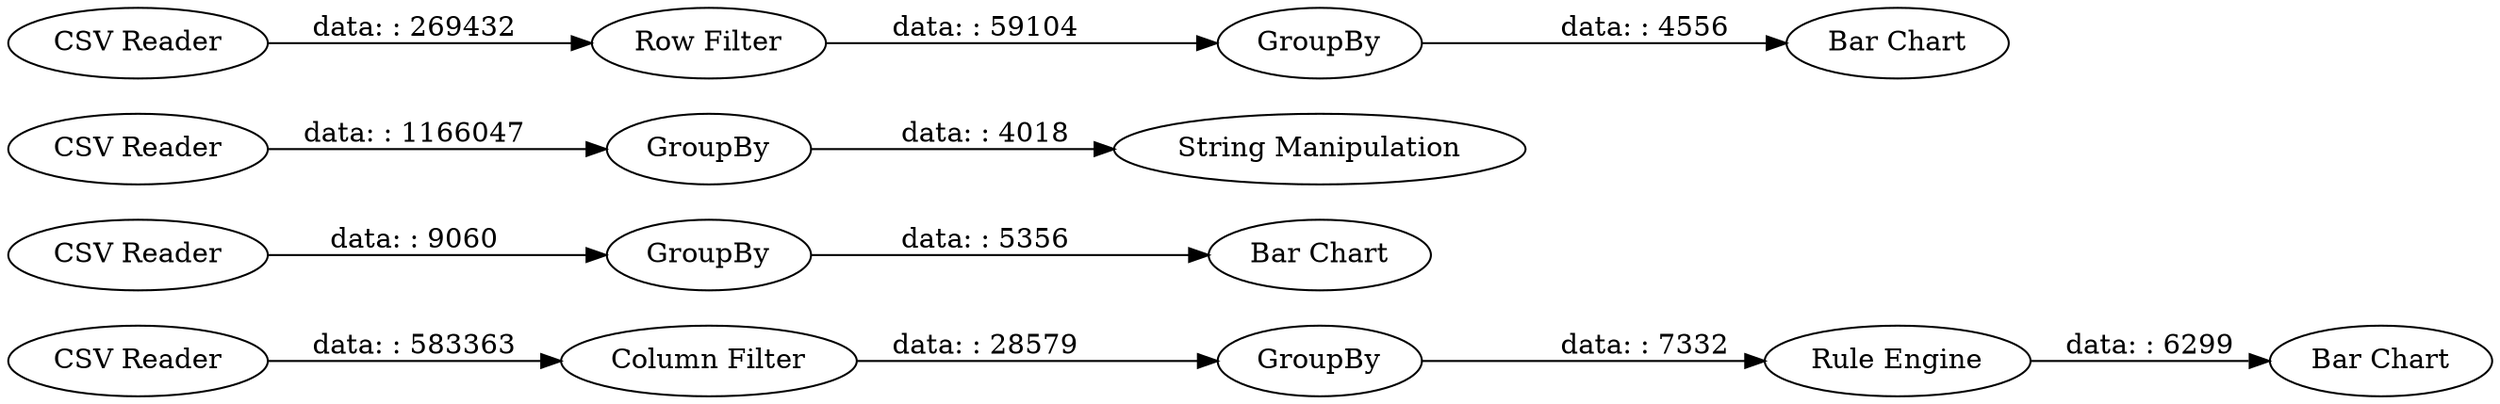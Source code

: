 digraph {
	"7961250818223137521_13" [label="Bar Chart"]
	"7961250818223137521_6" [label="Column Filter"]
	"7961250818223137521_9" [label=GroupBy]
	"7961250818223137521_10" [label=GroupBy]
	"7961250818223137521_16" [label="String Manipulation"]
	"7961250818223137521_4" [label="CSV Reader"]
	"7961250818223137521_2" [label="CSV Reader"]
	"7961250818223137521_7" [label=GroupBy]
	"7961250818223137521_8" [label=GroupBy]
	"7961250818223137521_14" [label="Bar Chart"]
	"7961250818223137521_3" [label="CSV Reader"]
	"7961250818223137521_5" [label="Row Filter"]
	"7961250818223137521_15" [label="Bar Chart"]
	"7961250818223137521_1" [label="CSV Reader"]
	"7961250818223137521_11" [label="Rule Engine"]
	"7961250818223137521_2" -> "7961250818223137521_9" [label="data: : 9060"]
	"7961250818223137521_3" -> "7961250818223137521_6" [label="data: : 583363"]
	"7961250818223137521_11" -> "7961250818223137521_13" [label="data: : 6299"]
	"7961250818223137521_1" -> "7961250818223137521_5" [label="data: : 269432"]
	"7961250818223137521_4" -> "7961250818223137521_7" [label="data: : 1166047"]
	"7961250818223137521_5" -> "7961250818223137521_8" [label="data: : 59104"]
	"7961250818223137521_9" -> "7961250818223137521_15" [label="data: : 5356"]
	"7961250818223137521_10" -> "7961250818223137521_11" [label="data: : 7332"]
	"7961250818223137521_8" -> "7961250818223137521_14" [label="data: : 4556"]
	"7961250818223137521_7" -> "7961250818223137521_16" [label="data: : 4018"]
	"7961250818223137521_6" -> "7961250818223137521_10" [label="data: : 28579"]
	rankdir=LR
}
